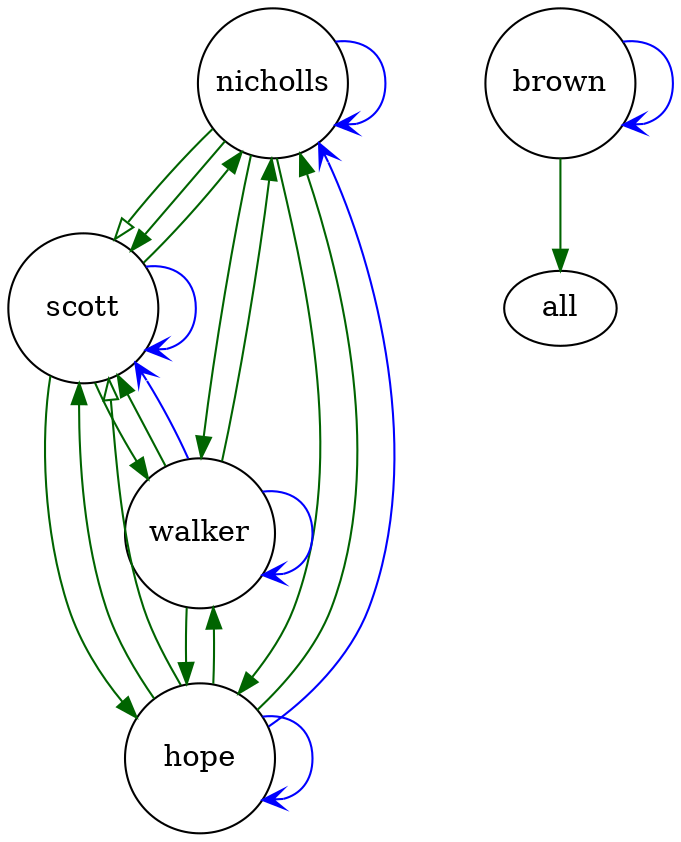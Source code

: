 digraph case178 { 
 K=0.6 
 "nicholls" -> { "scott" } [color="darkgreen", arrowhead="onormal", penwidth=1, href="#42"]; 
 "nicholls" -> { "hope" } [color="darkgreen", arrowhead="normal", penwidth=1, href="#180"]; 
 "nicholls" -> { "scott" } [color="darkgreen", arrowhead="normal", penwidth=1, href="#180"]; 
 "nicholls" -> { "walker" } [color="darkgreen", arrowhead="normal", penwidth=1, href="#180"]; 
 "nicholls" -> { "nicholls" } [color="blue", arrowhead="vee", penwidth=1, href="#180"]; 
 "hope" -> { "nicholls" } [color="darkgreen", arrowhead="normal", penwidth=1, href="#186"]; 
 "hope" -> { "scott" } [color="darkgreen", arrowhead="normal", penwidth=1, href="#186"]; 
 "hope" -> { "walker" } [color="darkgreen", arrowhead="normal", penwidth=1, href="#186"]; 
 "hope" -> { "hope" } [color="blue", arrowhead="vee", penwidth=1, href="#186"]; 
 "hope" -> { "nicholls" } [color="blue", arrowhead="vee", penwidth=1, href="#186"]; 
 "hope" -> { "scott" } [color="darkgreen", arrowhead="onormal", penwidth=1, href="partagr_hope_scott"];
 "scott" -> { "scott" } [color="blue", arrowhead="vee", penwidth=1, href="outcome_scott_self"];
 "scott" -> { "nicholls" } [color="darkgreen", arrowhead="normal", penwidth=1, href="#485"]; 
 "scott" -> { "hope" } [color="darkgreen", arrowhead="normal", penwidth=1, href="#485"]; 
 "scott" -> { "walker" } [color="darkgreen", arrowhead="normal", penwidth=1, href="#485"]; 
 "walker" -> { "nicholls" } [color="darkgreen", arrowhead="normal", penwidth=1, href="fullagr_walker_nicholls"];
 "walker" -> { "hope" } [color="darkgreen", arrowhead="normal", penwidth=1, href="fullagr_walker_hope"];
 "walker" -> { "scott" } [color="darkgreen", arrowhead="normal", penwidth=1, href="fullagr_walker_scott"];
 "walker" -> { "walker" } [color="blue", arrowhead="vee", penwidth=1, href="#571"]; 
 "walker" -> { "scott" } [color="blue", arrowhead="vee", penwidth=1, href="#571"]; 
 "brown" -> { all } [color="darkgreen", arrowhead="normal", penwidth=1, href="#577"]; 
 "brown" -> { "brown" } [color="blue", arrowhead="vee", penwidth=1, href="#577"]; 
 "nicholls" [shape="circle", fixedsize="true", height=1, width=1, style="filled", fillcolor="white", href="#nicholls"]; 
 "hope" [shape="circle", fixedsize="true", height=1, width=1, style="filled", fillcolor="white", href="#hope"]; 
 "scott" [shape="circle", fixedsize="true", height=1, width=1, style="filled", fillcolor="white", href="#scott"]; 
 "walker" [shape="circle", fixedsize="true", height=1, width=1, style="filled", fillcolor="white", href="#walker"]; 
 "brown" [shape="circle", fixedsize="true", height=1, width=1, style="filled", fillcolor="white", href="#brown"]; 

}
